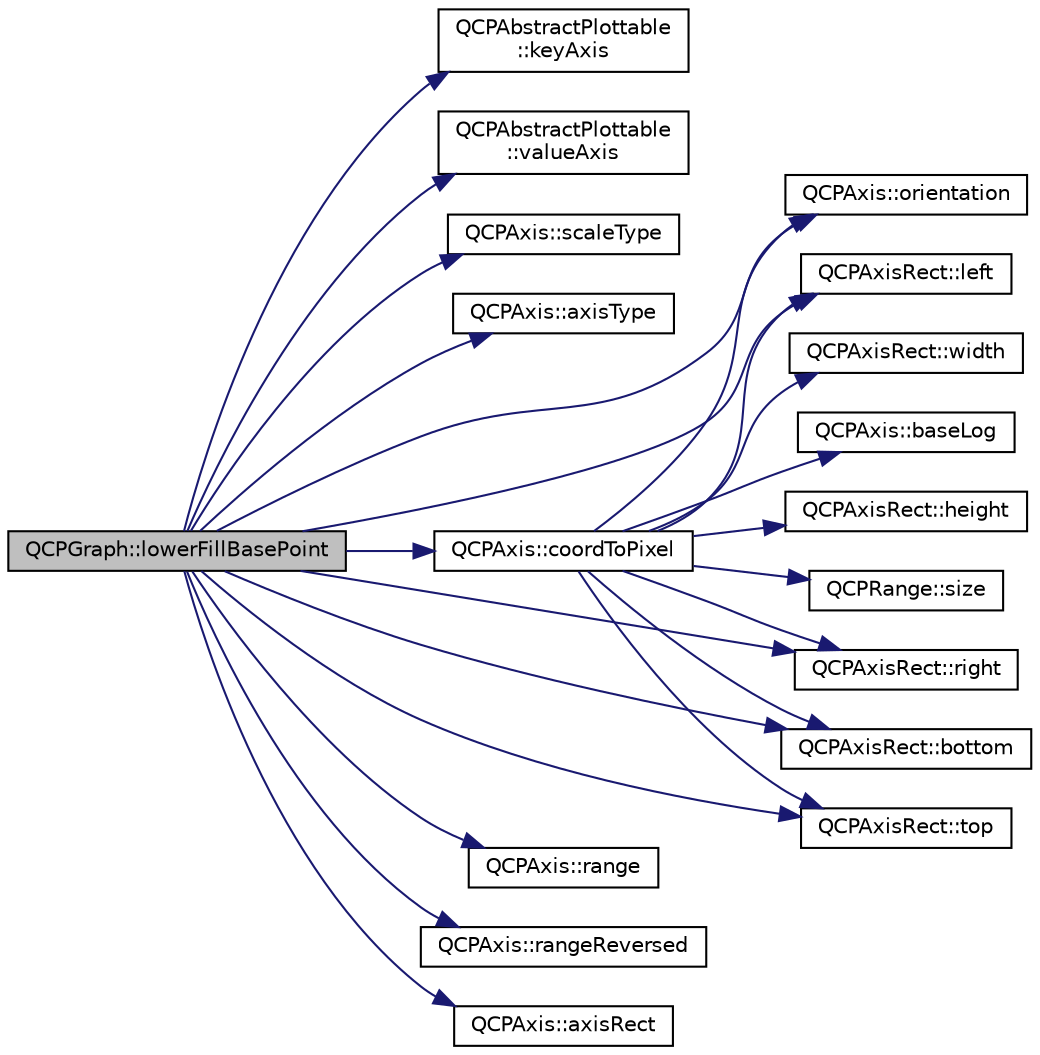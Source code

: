 digraph "QCPGraph::lowerFillBasePoint"
{
  edge [fontname="Helvetica",fontsize="10",labelfontname="Helvetica",labelfontsize="10"];
  node [fontname="Helvetica",fontsize="10",shape=record];
  rankdir="LR";
  Node566 [label="QCPGraph::lowerFillBasePoint",height=0.2,width=0.4,color="black", fillcolor="grey75", style="filled", fontcolor="black"];
  Node566 -> Node567 [color="midnightblue",fontsize="10",style="solid",fontname="Helvetica"];
  Node567 [label="QCPAbstractPlottable\l::keyAxis",height=0.2,width=0.4,color="black", fillcolor="white", style="filled",URL="$d4/d89/class_q_c_p_abstract_plottable.html#a2cdd6f0dd5e9a979037f86b4000d9cfe"];
  Node566 -> Node568 [color="midnightblue",fontsize="10",style="solid",fontname="Helvetica"];
  Node568 [label="QCPAbstractPlottable\l::valueAxis",height=0.2,width=0.4,color="black", fillcolor="white", style="filled",URL="$d4/d89/class_q_c_p_abstract_plottable.html#af47809a644a68ffd955fb30b01fb4f2f"];
  Node566 -> Node569 [color="midnightblue",fontsize="10",style="solid",fontname="Helvetica"];
  Node569 [label="QCPAxis::scaleType",height=0.2,width=0.4,color="black", fillcolor="white", style="filled",URL="$d2/deb/class_q_c_p_axis.html#ad23e9ad97b44e9aeaf4fab8904280098"];
  Node566 -> Node570 [color="midnightblue",fontsize="10",style="solid",fontname="Helvetica"];
  Node570 [label="QCPAxis::axisType",height=0.2,width=0.4,color="black", fillcolor="white", style="filled",URL="$d2/deb/class_q_c_p_axis.html#aa19679359783c5ecd27757b7e5619976"];
  Node566 -> Node571 [color="midnightblue",fontsize="10",style="solid",fontname="Helvetica"];
  Node571 [label="QCPAxis::coordToPixel",height=0.2,width=0.4,color="black", fillcolor="white", style="filled",URL="$d2/deb/class_q_c_p_axis.html#af15d1b3a7f7e9b53d759d3ccff1fe4b4"];
  Node571 -> Node572 [color="midnightblue",fontsize="10",style="solid",fontname="Helvetica"];
  Node572 [label="QCPAxis::orientation",height=0.2,width=0.4,color="black", fillcolor="white", style="filled",URL="$d2/deb/class_q_c_p_axis.html#ab988ef4538e2655bb77bd138189cd42e"];
  Node571 -> Node573 [color="midnightblue",fontsize="10",style="solid",fontname="Helvetica"];
  Node573 [label="QCPRange::size",height=0.2,width=0.4,color="black", fillcolor="white", style="filled",URL="$d8/d0b/class_q_c_p_range.html#a62326e7cc4316b96df6a60813230e63f"];
  Node571 -> Node574 [color="midnightblue",fontsize="10",style="solid",fontname="Helvetica"];
  Node574 [label="QCPAxisRect::width",height=0.2,width=0.4,color="black", fillcolor="white", style="filled",URL="$d8/dad/class_q_c_p_axis_rect.html#a204645398a4f9d0b0189385c7c2cfb91"];
  Node571 -> Node575 [color="midnightblue",fontsize="10",style="solid",fontname="Helvetica"];
  Node575 [label="QCPAxisRect::left",height=0.2,width=0.4,color="black", fillcolor="white", style="filled",URL="$d8/dad/class_q_c_p_axis_rect.html#afb4a3de02046b20b9310bdb8fca781c3"];
  Node571 -> Node576 [color="midnightblue",fontsize="10",style="solid",fontname="Helvetica"];
  Node576 [label="QCPAxisRect::right",height=0.2,width=0.4,color="black", fillcolor="white", style="filled",URL="$d8/dad/class_q_c_p_axis_rect.html#a3f819d4a1b2193723d1fdafc573eea10"];
  Node571 -> Node577 [color="midnightblue",fontsize="10",style="solid",fontname="Helvetica"];
  Node577 [label="QCPAxis::baseLog",height=0.2,width=0.4,color="black", fillcolor="white", style="filled",URL="$d2/deb/class_q_c_p_axis.html#ae759538b7eeb12259944e75a6bc359da"];
  Node571 -> Node578 [color="midnightblue",fontsize="10",style="solid",fontname="Helvetica"];
  Node578 [label="QCPAxisRect::bottom",height=0.2,width=0.4,color="black", fillcolor="white", style="filled",URL="$d8/dad/class_q_c_p_axis_rect.html#acefdf1abaa8a8ab681e906cc2be9581e"];
  Node571 -> Node579 [color="midnightblue",fontsize="10",style="solid",fontname="Helvetica"];
  Node579 [label="QCPAxisRect::height",height=0.2,width=0.4,color="black", fillcolor="white", style="filled",URL="$d8/dad/class_q_c_p_axis_rect.html#acc4377809e79d9a089ab790f39429b0d"];
  Node571 -> Node580 [color="midnightblue",fontsize="10",style="solid",fontname="Helvetica"];
  Node580 [label="QCPAxisRect::top",height=0.2,width=0.4,color="black", fillcolor="white", style="filled",URL="$d8/dad/class_q_c_p_axis_rect.html#a45dbad181cbb9f09d068dbb76c817c95"];
  Node566 -> Node572 [color="midnightblue",fontsize="10",style="solid",fontname="Helvetica"];
  Node566 -> Node581 [color="midnightblue",fontsize="10",style="solid",fontname="Helvetica"];
  Node581 [label="QCPAxis::range",height=0.2,width=0.4,color="black", fillcolor="white", style="filled",URL="$d2/deb/class_q_c_p_axis.html#ac4058855a81f1a883cf2e754f6a6acb1"];
  Node566 -> Node582 [color="midnightblue",fontsize="10",style="solid",fontname="Helvetica"];
  Node582 [label="QCPAxis::rangeReversed",height=0.2,width=0.4,color="black", fillcolor="white", style="filled",URL="$d2/deb/class_q_c_p_axis.html#ab9866dd1a78f1920f491ec12a794bec2"];
  Node566 -> Node583 [color="midnightblue",fontsize="10",style="solid",fontname="Helvetica"];
  Node583 [label="QCPAxis::axisRect",height=0.2,width=0.4,color="black", fillcolor="white", style="filled",URL="$d2/deb/class_q_c_p_axis.html#afc94bcfdf8adfe8e01013f13bdf159a2"];
  Node566 -> Node576 [color="midnightblue",fontsize="10",style="solid",fontname="Helvetica"];
  Node566 -> Node575 [color="midnightblue",fontsize="10",style="solid",fontname="Helvetica"];
  Node566 -> Node580 [color="midnightblue",fontsize="10",style="solid",fontname="Helvetica"];
  Node566 -> Node578 [color="midnightblue",fontsize="10",style="solid",fontname="Helvetica"];
}
